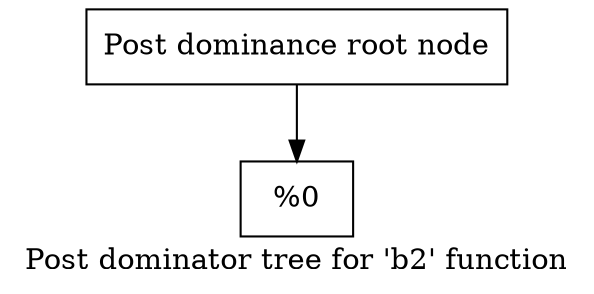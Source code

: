 digraph "Post dominator tree for 'b2' function" {
	label="Post dominator tree for 'b2' function";

	Node0x21d7370 [shape=record,label="{Post dominance root node}"];
	Node0x21d7370 -> Node0x21e1d40;
	Node0x21e1d40 [shape=record,label="{%0}"];
}
